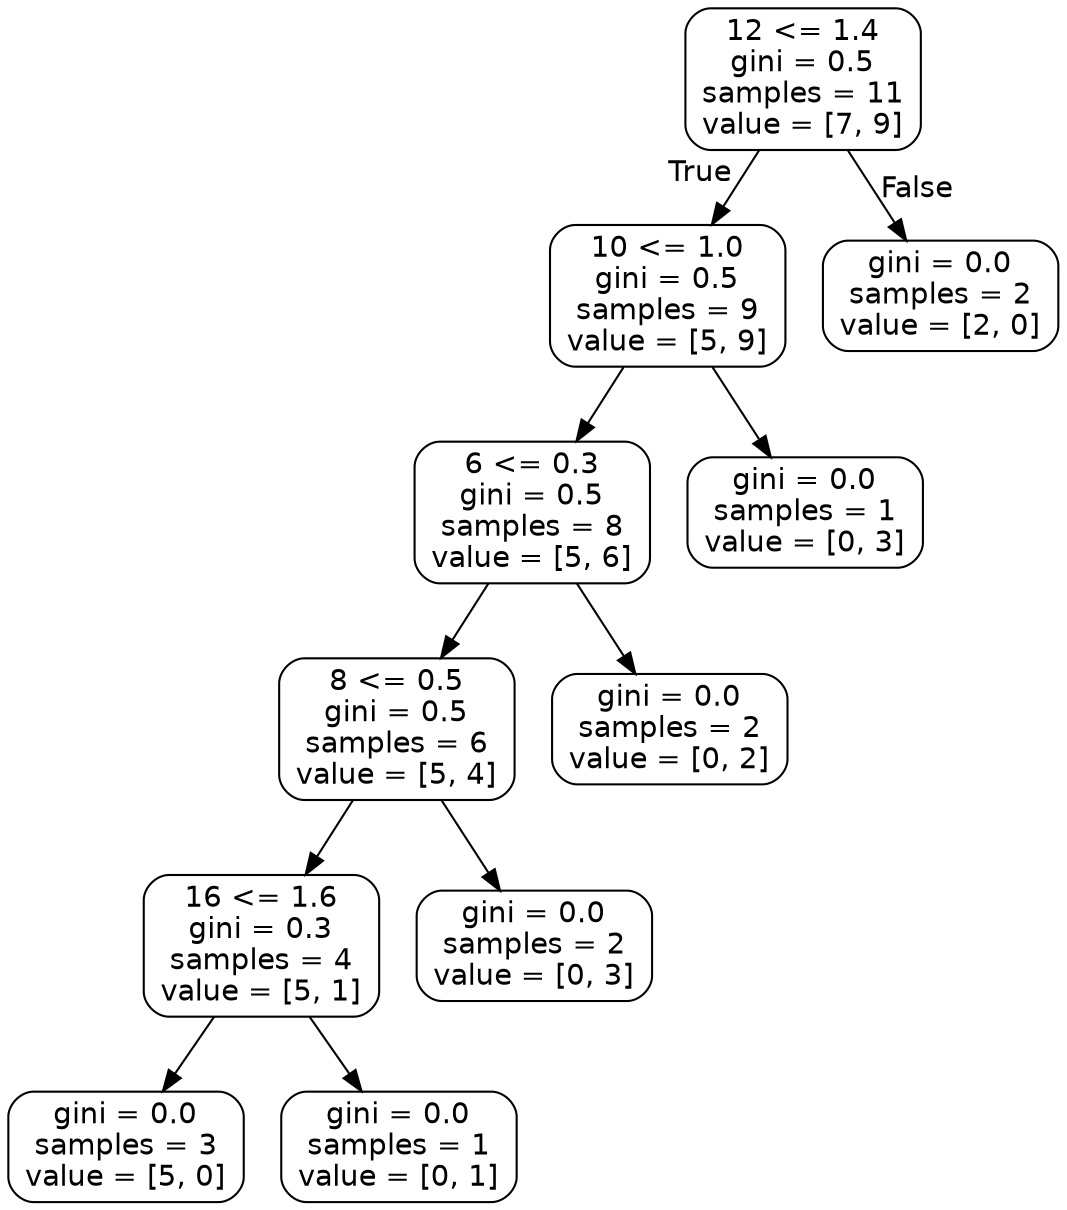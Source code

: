 digraph Tree {
node [shape=box, style="rounded", color="black", fontname=helvetica] ;
edge [fontname=helvetica] ;
0 [label="12 <= 1.4\ngini = 0.5\nsamples = 11\nvalue = [7, 9]"] ;
1 [label="10 <= 1.0\ngini = 0.5\nsamples = 9\nvalue = [5, 9]"] ;
0 -> 1 [labeldistance=2.5, labelangle=45, headlabel="True"] ;
2 [label="6 <= 0.3\ngini = 0.5\nsamples = 8\nvalue = [5, 6]"] ;
1 -> 2 ;
3 [label="8 <= 0.5\ngini = 0.5\nsamples = 6\nvalue = [5, 4]"] ;
2 -> 3 ;
4 [label="16 <= 1.6\ngini = 0.3\nsamples = 4\nvalue = [5, 1]"] ;
3 -> 4 ;
5 [label="gini = 0.0\nsamples = 3\nvalue = [5, 0]"] ;
4 -> 5 ;
6 [label="gini = 0.0\nsamples = 1\nvalue = [0, 1]"] ;
4 -> 6 ;
7 [label="gini = 0.0\nsamples = 2\nvalue = [0, 3]"] ;
3 -> 7 ;
8 [label="gini = 0.0\nsamples = 2\nvalue = [0, 2]"] ;
2 -> 8 ;
9 [label="gini = 0.0\nsamples = 1\nvalue = [0, 3]"] ;
1 -> 9 ;
10 [label="gini = 0.0\nsamples = 2\nvalue = [2, 0]"] ;
0 -> 10 [labeldistance=2.5, labelangle=-45, headlabel="False"] ;
}